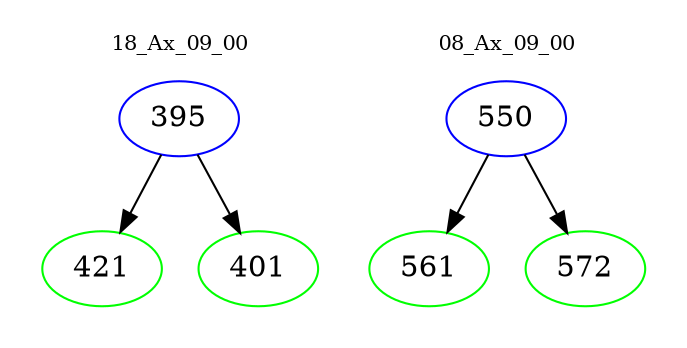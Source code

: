 digraph{
subgraph cluster_0 {
color = white
label = "18_Ax_09_00";
fontsize=10;
T0_395 [label="395", color="blue"]
T0_395 -> T0_421 [color="black"]
T0_421 [label="421", color="green"]
T0_395 -> T0_401 [color="black"]
T0_401 [label="401", color="green"]
}
subgraph cluster_1 {
color = white
label = "08_Ax_09_00";
fontsize=10;
T1_550 [label="550", color="blue"]
T1_550 -> T1_561 [color="black"]
T1_561 [label="561", color="green"]
T1_550 -> T1_572 [color="black"]
T1_572 [label="572", color="green"]
}
}
